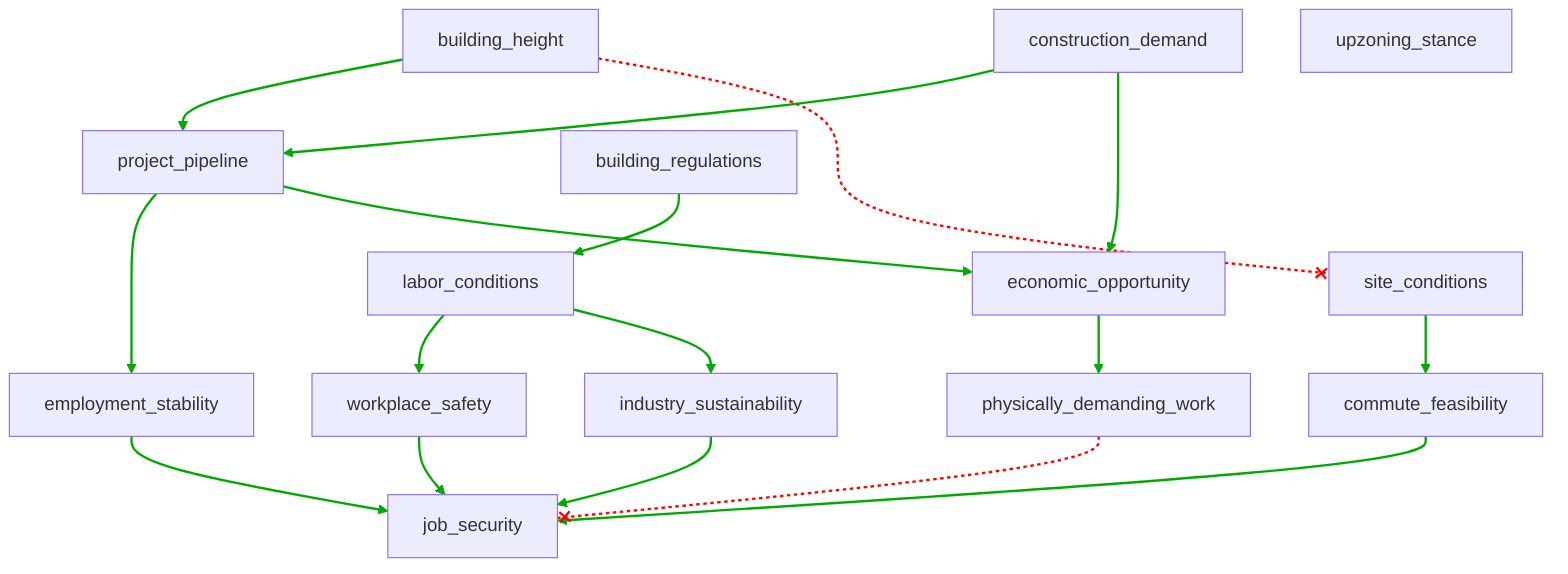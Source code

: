 flowchart TD
n1[building_height]
n2[project_pipeline]
n3[employment_stability]
n4[labor_conditions]
n5[workplace_safety]
n6[site_conditions]
n7[commute_feasibility]
n8[building_regulations]
n9[economic_opportunity]
n10[physically_demanding_work]
n11[industry_sustainability]
n12[job_security]
n13[construction_demand]
n14[upzoning_stance]
n1 --> n2
n1 --x n6
n2 --> n3
n2 --> n9
n3 --> n12
n4 --> n5
n4 --> n11
n5 --> n12
n6 --> n7
n7 --> n12
n8 --> n4
n9 --> n10
n10 --x n12
n11 --> n12
n13 --> n2
n13 --> n9
linkStyle 0 stroke:#00AA00,stroke-width:2px
linkStyle 1 stroke:#FF0000,stroke-dasharray:3,stroke-width:2px
linkStyle 2 stroke:#00AA00,stroke-width:2px
linkStyle 3 stroke:#00AA00,stroke-width:2px
linkStyle 4 stroke:#00AA00,stroke-width:2px
linkStyle 5 stroke:#00AA00,stroke-width:2px
linkStyle 6 stroke:#00AA00,stroke-width:2px
linkStyle 7 stroke:#00AA00,stroke-width:2px
linkStyle 8 stroke:#00AA00,stroke-width:2px
linkStyle 9 stroke:#00AA00,stroke-width:2px
linkStyle 10 stroke:#00AA00,stroke-width:2px
linkStyle 11 stroke:#00AA00,stroke-width:2px
linkStyle 12 stroke:#FF0000,stroke-dasharray:3,stroke-width:2px
linkStyle 13 stroke:#00AA00,stroke-width:2px
linkStyle 14 stroke:#00AA00,stroke-width:2px
linkStyle 15 stroke:#00AA00,stroke-width:2px